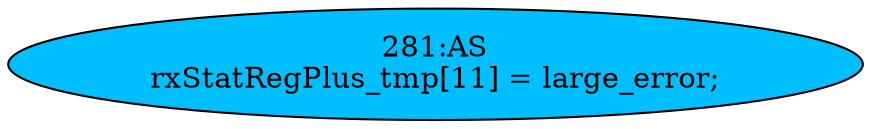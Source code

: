strict digraph "" {
	node [label="\N"];
	"281:AS"	 [ast="<pyverilog.vparser.ast.Assign object at 0x7fd29a783bd0>",
		def_var="['rxStatRegPlus_tmp']",
		fillcolor=deepskyblue,
		label="281:AS
rxStatRegPlus_tmp[11] = large_error;",
		statements="[]",
		style=filled,
		typ=Assign,
		use_var="['large_error']"];
}
